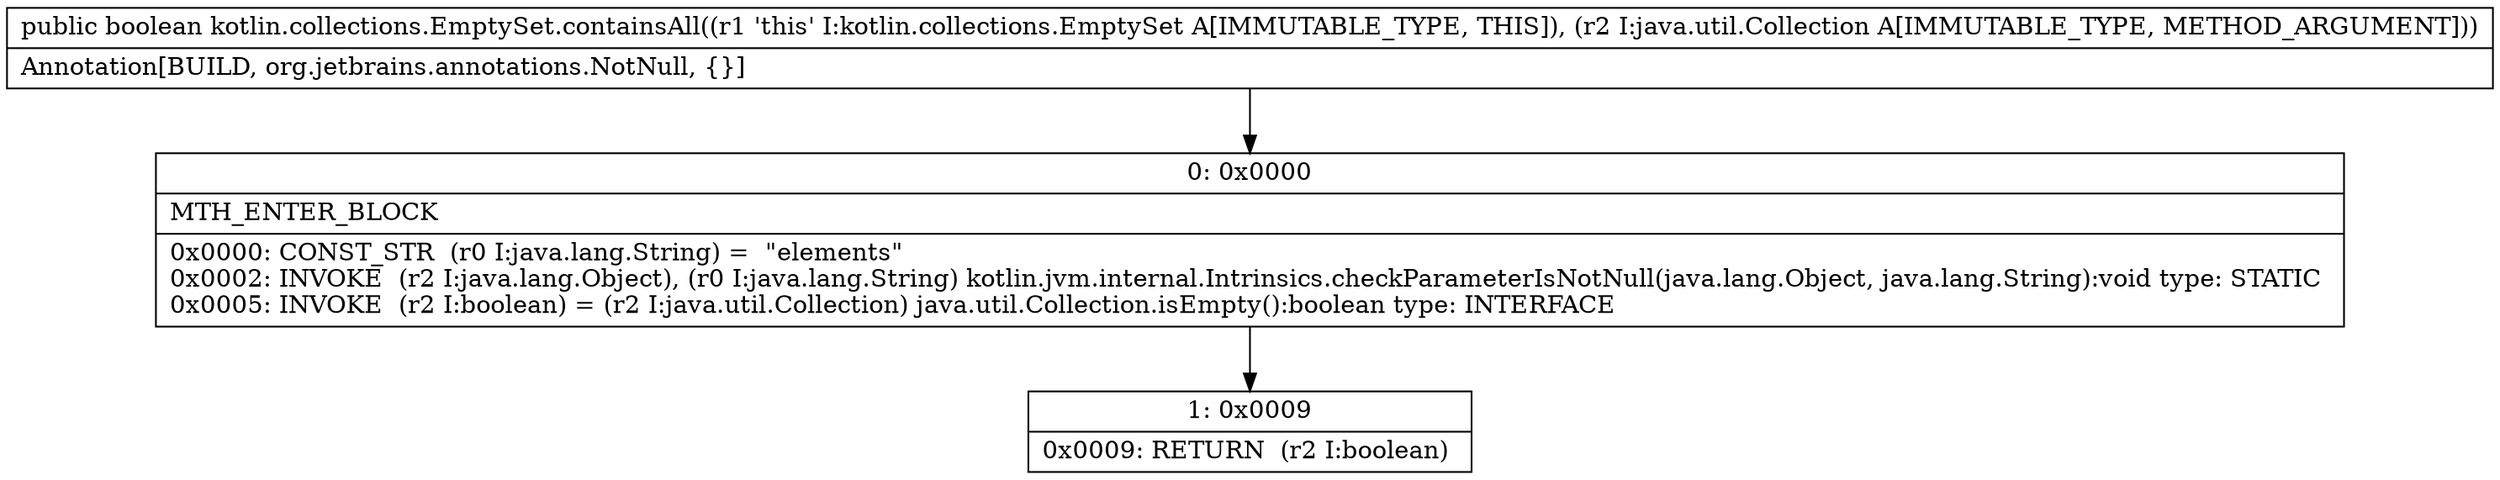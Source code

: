 digraph "CFG forkotlin.collections.EmptySet.containsAll(Ljava\/util\/Collection;)Z" {
Node_0 [shape=record,label="{0\:\ 0x0000|MTH_ENTER_BLOCK\l|0x0000: CONST_STR  (r0 I:java.lang.String) =  \"elements\" \l0x0002: INVOKE  (r2 I:java.lang.Object), (r0 I:java.lang.String) kotlin.jvm.internal.Intrinsics.checkParameterIsNotNull(java.lang.Object, java.lang.String):void type: STATIC \l0x0005: INVOKE  (r2 I:boolean) = (r2 I:java.util.Collection) java.util.Collection.isEmpty():boolean type: INTERFACE \l}"];
Node_1 [shape=record,label="{1\:\ 0x0009|0x0009: RETURN  (r2 I:boolean) \l}"];
MethodNode[shape=record,label="{public boolean kotlin.collections.EmptySet.containsAll((r1 'this' I:kotlin.collections.EmptySet A[IMMUTABLE_TYPE, THIS]), (r2 I:java.util.Collection A[IMMUTABLE_TYPE, METHOD_ARGUMENT]))  | Annotation[BUILD, org.jetbrains.annotations.NotNull, \{\}]\l}"];
MethodNode -> Node_0;
Node_0 -> Node_1;
}

